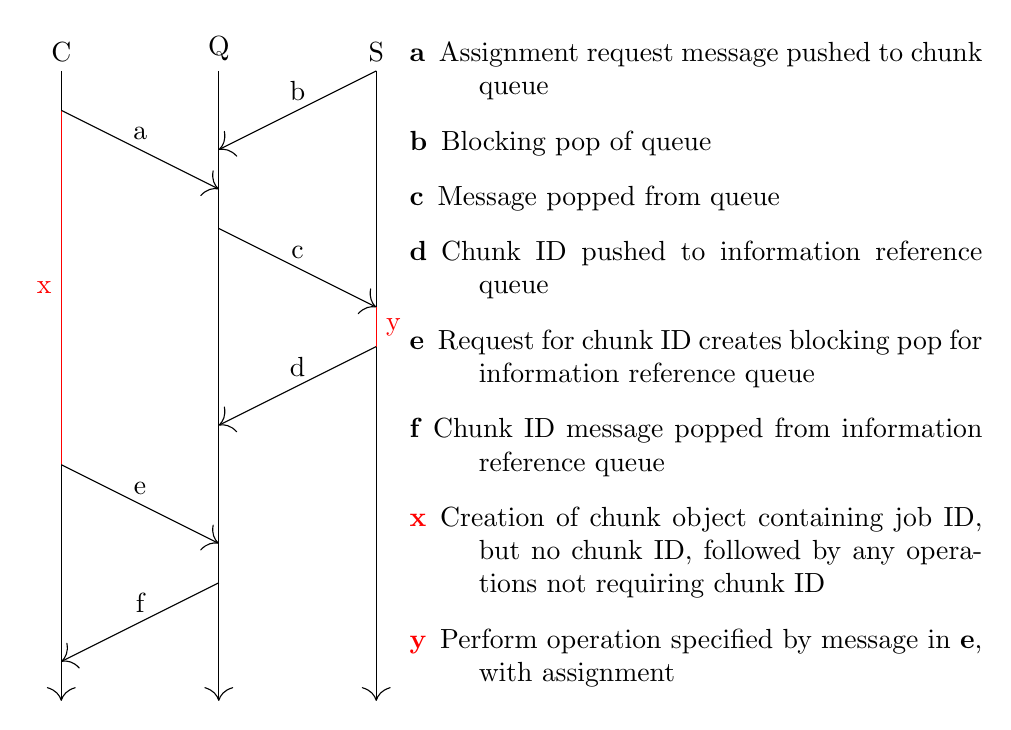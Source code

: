 \begin{minipage}{0.4\textwidth}
	\begin{tikzpicture}
		\draw[-{>[scale=2]}] (0,8) -- (0,0) node[at start, anchor=south] {C};
		\draw[-{>[scale=2]}] (2,8) -- (2,0) node[at start, anchor=south] {Q};
		\draw[-{>[scale=2]}] (4,8) -- (4,0) node[at start, anchor=south] {S};

		\draw[red] (0,7.5) -- (0,3) node[midway, anchor=east] {x};
		\draw[red] (4,5) -- (4,4.5) node[midway, anchor=west] {y};

		\draw[-{>[scale=2]}] (0,7.5) -- (2, 6.5) node[midway, anchor=south] {a};
		\draw[-{>[scale=2]}] (4,8) -- (2, 7) node[midway, anchor=south] {b};
		\draw[-{>[scale=2]}] (2, 6) -- (4, 5) node[midway, anchor=south] {c};
		\draw[-{>[scale=2]}] (4, 4.5) -- (2, 3.5) node[midway, anchor=south] {d};
		\draw[-{>[scale=2]}] (0, 3) -- (2, 2) node[midway, anchor=south] {e};
		\draw[-{>[scale=2]}] (2, 1.5) -- (0, 0.5) node[midway, anchor=south] {f};
	\end{tikzpicture}
\end{minipage}\begin{minipage}{0.6\textwidth}
	\begin{description}
		\item [a] Assignment request message pushed to chunk
			queue
		\item [b] Blocking pop of queue
		\item [c] Message popped from queue
		\item [d] Chunk ID pushed to information reference
			queue
		\item [e] Request for chunk ID creates blocking pop for
			information reference queue
		\item [f] Chunk ID message popped from information
			reference queue
		\item [\textcolor{red}{x}] Creation of chunk object
			containing job ID, but no chunk ID, followed by
			any operations not requiring chunk ID
		\item [\textcolor{red}{y}] Perform operation specified
			by message in \textbf{e}, with assignment
	\end{description}
\end{minipage}
